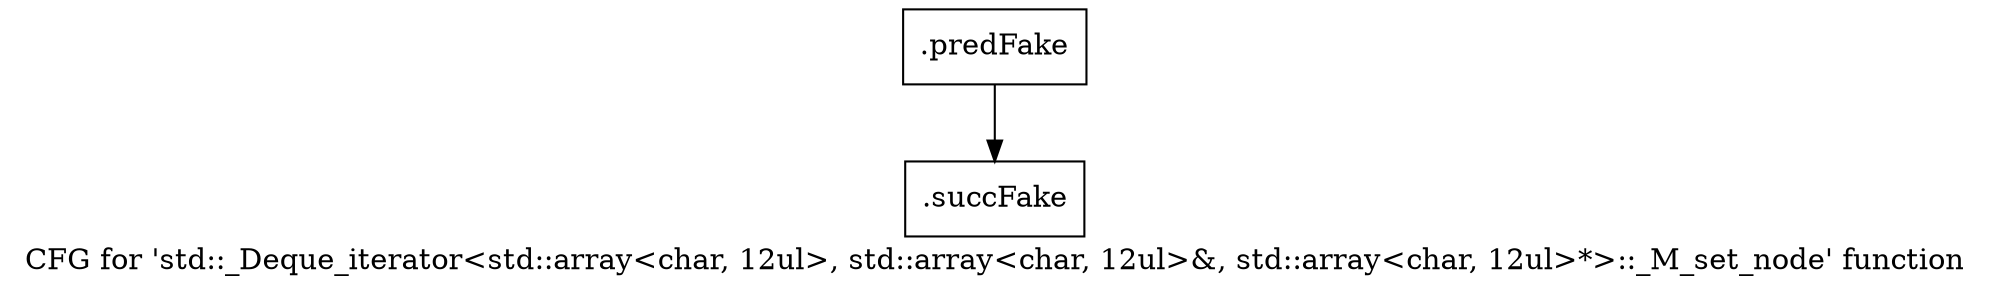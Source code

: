 digraph "CFG for 'std::_Deque_iterator\<std::array\<char, 12ul\>, std::array\<char, 12ul\>&, std::array\<char, 12ul\>*\>::_M_set_node' function" {
	label="CFG for 'std::_Deque_iterator\<std::array\<char, 12ul\>, std::array\<char, 12ul\>&, std::array\<char, 12ul\>*\>::_M_set_node' function";

	Node0x45f6a20 [shape=record,filename="",linenumber="",label="{.predFake}"];
	Node0x45f6a20 -> Node0x47e1ca0[ callList="" memoryops="" filename="/media/miguel/NewVolume/Linux/Xilinx/Vitis_HLS/2020.2/tps/lnx64/gcc-6.2.0/lib/gcc/x86_64-pc-linux-gnu/6.2.0/../../../../include/c++/6.2.0/bits/stl_deque.h" execusionnum="10"];
	Node0x47e1ca0 [shape=record,filename="/media/miguel/NewVolume/Linux/Xilinx/Vitis_HLS/2020.2/tps/lnx64/gcc-6.2.0/lib/gcc/x86_64-pc-linux-gnu/6.2.0/../../../../include/c++/6.2.0/bits/stl_deque.h",linenumber="257",label="{.succFake}"];
}
